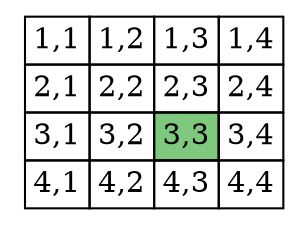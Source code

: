 graph title {
    node[shape=plaintext colorscheme=accent8 ];
    a[
        label=< <TABLE CELLBORDER="1" BORDER="0" CELLSPACING="0" CELLPADDING="3">
<tr>
<td>1,1</td><td>1,2</td><td>1,3</td><td>1,4</td></tr>
<tr>
<td>2,1</td><td>2,2</td><td>2,3</td><td>2,4</td></tr>
<tr>
<td>3,1</td><td>3,2</td><td bgcolor="1">3,3</td><td>3,4</td></tr>
<tr>
<td>4,1</td><td>4,2</td><td>4,3</td><td>4,4</td></tr>
</TABLE> >
    ]
}
